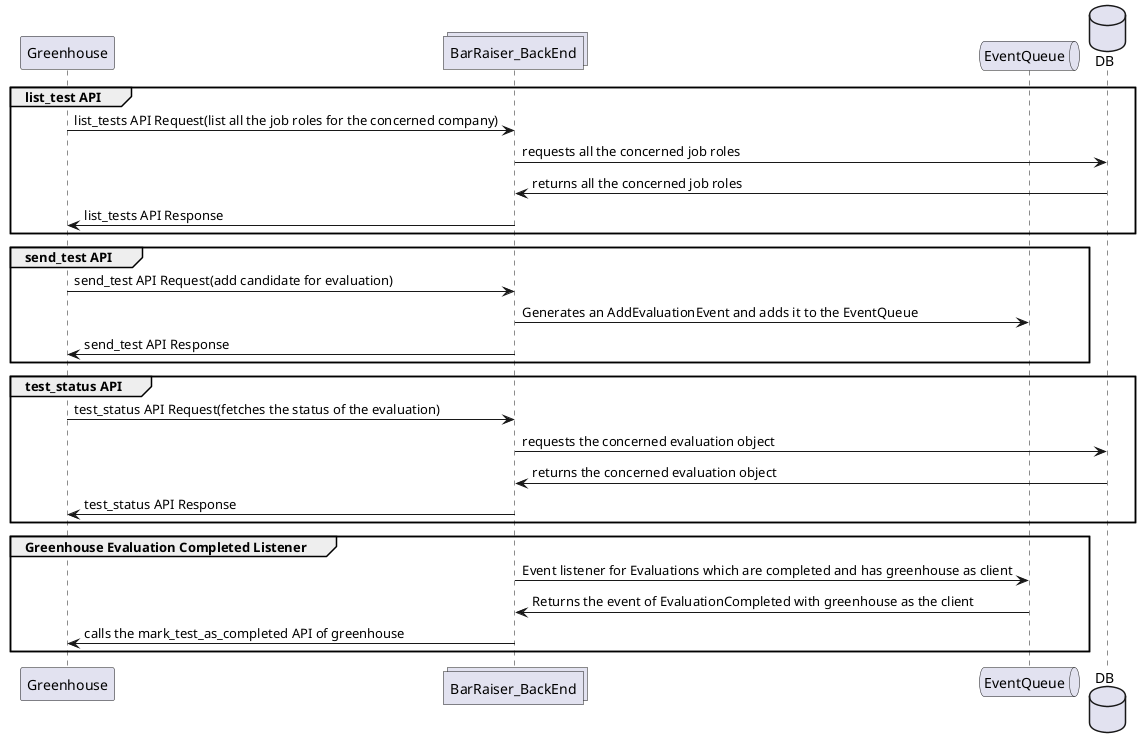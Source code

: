 @startuml
'https://plantuml.com/sequence-diagram
participant Greenhouse as greenhouse
collections BarRaiser_BackEnd as barraiser_backend
queue EventQueue as event_queue
database DB as db

group list_test API
greenhouse -> barraiser_backend : list_tests API Request(list all the job roles for the concerned company)
barraiser_backend -> db : requests all the concerned job roles
db -> barraiser_backend : returns all the concerned job roles
barraiser_backend -> greenhouse : list_tests API Response
end

group send_test API
greenhouse -> barraiser_backend : send_test API Request(add candidate for evaluation)
barraiser_backend -> event_queue : Generates an AddEvaluationEvent and adds it to the EventQueue
barraiser_backend -> greenhouse : send_test API Response
end

group test_status API
greenhouse -> barraiser_backend : test_status API Request(fetches the status of the evaluation)
barraiser_backend -> db : requests the concerned evaluation object
db -> barraiser_backend : returns the concerned evaluation object
barraiser_backend -> greenhouse : test_status API Response
end

group Greenhouse Evaluation Completed Listener
barraiser_backend -> event_queue : Event listener for Evaluations which are completed and has greenhouse as client
event_queue -> barraiser_backend : Returns the event of EvaluationCompleted with greenhouse as the client
barraiser_backend -> greenhouse : calls the mark_test_as_completed API of greenhouse
end

@enduml
